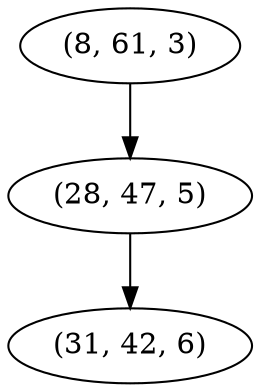 digraph tree {
    "(8, 61, 3)";
    "(28, 47, 5)";
    "(31, 42, 6)";
    "(8, 61, 3)" -> "(28, 47, 5)";
    "(28, 47, 5)" -> "(31, 42, 6)";
}
